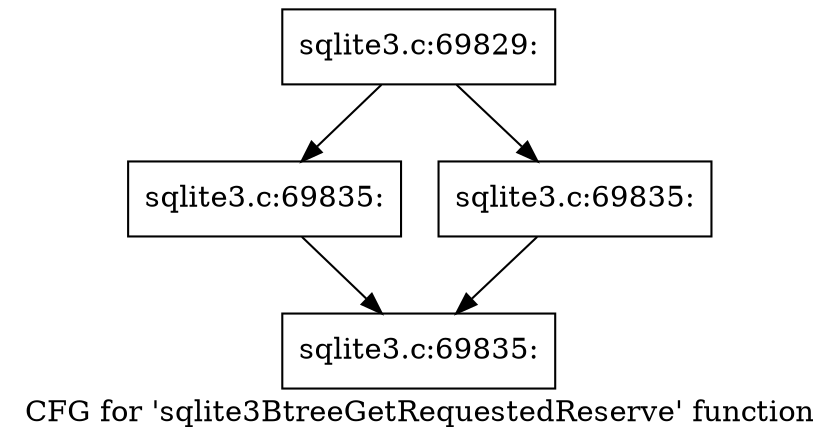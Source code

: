 digraph "CFG for 'sqlite3BtreeGetRequestedReserve' function" {
	label="CFG for 'sqlite3BtreeGetRequestedReserve' function";

	Node0x55c0fb86ed10 [shape=record,label="{sqlite3.c:69829:}"];
	Node0x55c0fb86ed10 -> Node0x55c0fb870f90;
	Node0x55c0fb86ed10 -> Node0x55c0fb870fe0;
	Node0x55c0fb870f90 [shape=record,label="{sqlite3.c:69835:}"];
	Node0x55c0fb870f90 -> Node0x55c0fb871030;
	Node0x55c0fb870fe0 [shape=record,label="{sqlite3.c:69835:}"];
	Node0x55c0fb870fe0 -> Node0x55c0fb871030;
	Node0x55c0fb871030 [shape=record,label="{sqlite3.c:69835:}"];
}
